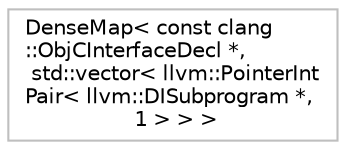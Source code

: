 digraph "Graphical Class Hierarchy"
{
 // LATEX_PDF_SIZE
  bgcolor="transparent";
  edge [fontname="Helvetica",fontsize="10",labelfontname="Helvetica",labelfontsize="10"];
  node [fontname="Helvetica",fontsize="10",shape=record];
  rankdir="LR";
  Node0 [label="DenseMap\< const clang\l::ObjCInterfaceDecl *,\l std::vector\< llvm::PointerInt\lPair\< llvm::DISubprogram *,\l 1 \> \> \>",height=0.2,width=0.4,color="grey75",tooltip=" "];
}
